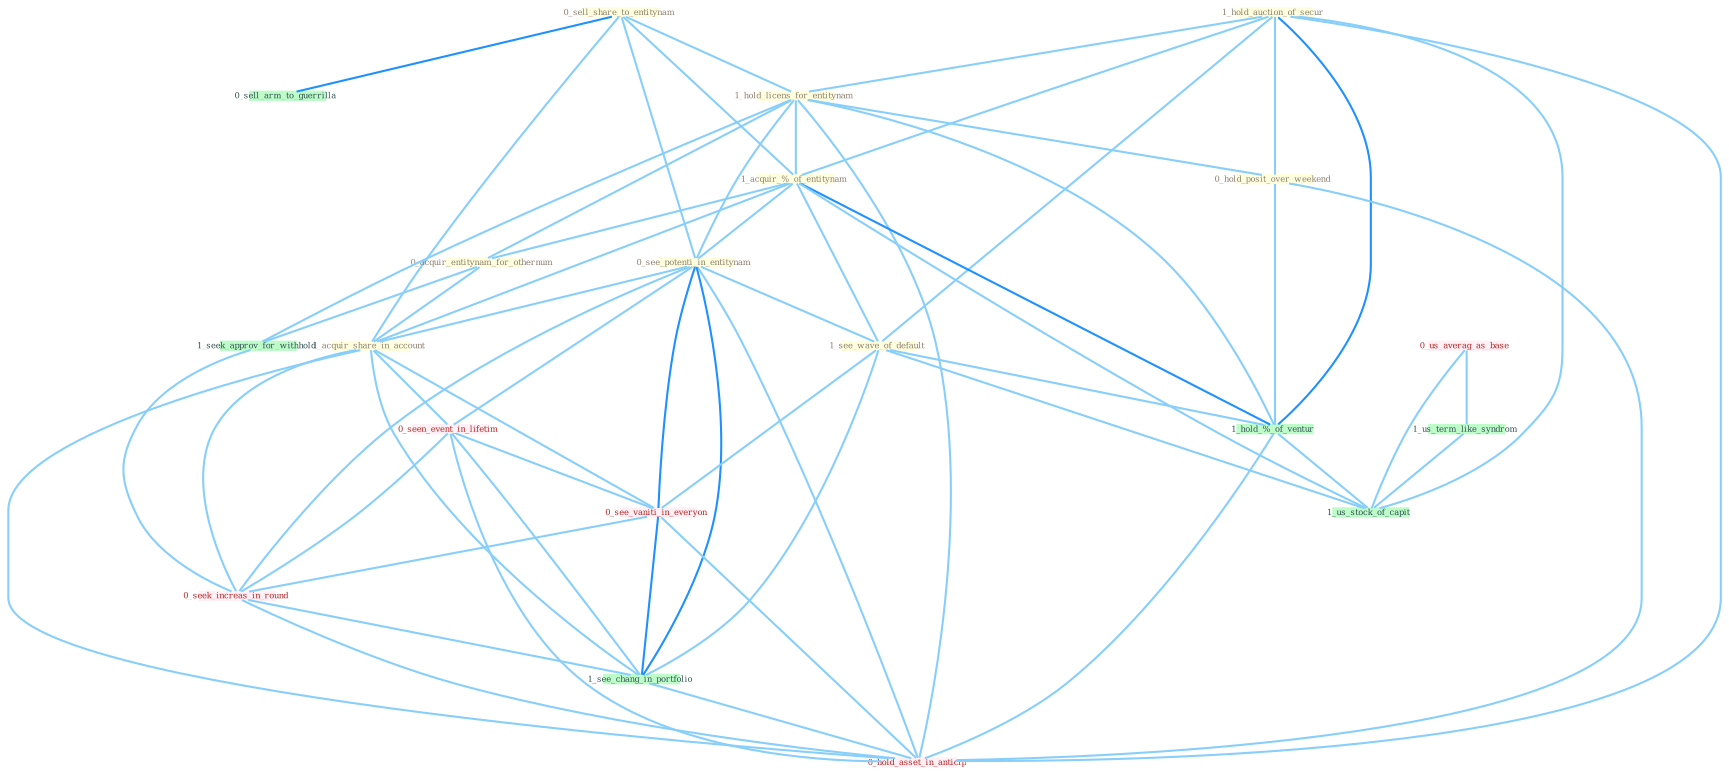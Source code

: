 Graph G{ 
    node
    [shape=polygon,style=filled,width=.5,height=.06,color="#BDFCC9",fixedsize=true,fontsize=4,
    fontcolor="#2f4f4f"];
    {node
    [color="#ffffe0", fontcolor="#8b7d6b"] "0_sell_share_to_entitynam " "1_hold_auction_of_secur " "1_hold_licens_for_entitynam " "1_acquir_%_of_entitynam " "0_see_potenti_in_entitynam " "1_see_wave_of_default " "0_acquir_entitynam_for_othernum " "0_hold_posit_over_weekend " "1_acquir_share_in_account "}
{node [color="#fff0f5", fontcolor="#b22222"] "0_seen_event_in_lifetim " "0_us_averag_as_base " "0_see_vaniti_in_everyon " "0_seek_increas_in_round " "0_hold_asset_in_anticip "}
edge [color="#B0E2FF"];

	"0_sell_share_to_entitynam " -- "1_hold_licens_for_entitynam " [w="1", color="#87cefa" ];
	"0_sell_share_to_entitynam " -- "1_acquir_%_of_entitynam " [w="1", color="#87cefa" ];
	"0_sell_share_to_entitynam " -- "0_see_potenti_in_entitynam " [w="1", color="#87cefa" ];
	"0_sell_share_to_entitynam " -- "1_acquir_share_in_account " [w="1", color="#87cefa" ];
	"0_sell_share_to_entitynam " -- "0_sell_arm_to_guerrilla " [w="2", color="#1e90ff" , len=0.8];
	"1_hold_auction_of_secur " -- "1_hold_licens_for_entitynam " [w="1", color="#87cefa" ];
	"1_hold_auction_of_secur " -- "1_acquir_%_of_entitynam " [w="1", color="#87cefa" ];
	"1_hold_auction_of_secur " -- "1_see_wave_of_default " [w="1", color="#87cefa" ];
	"1_hold_auction_of_secur " -- "0_hold_posit_over_weekend " [w="1", color="#87cefa" ];
	"1_hold_auction_of_secur " -- "1_hold_%_of_ventur " [w="2", color="#1e90ff" , len=0.8];
	"1_hold_auction_of_secur " -- "1_us_stock_of_capit " [w="1", color="#87cefa" ];
	"1_hold_auction_of_secur " -- "0_hold_asset_in_anticip " [w="1", color="#87cefa" ];
	"1_hold_licens_for_entitynam " -- "1_acquir_%_of_entitynam " [w="1", color="#87cefa" ];
	"1_hold_licens_for_entitynam " -- "0_see_potenti_in_entitynam " [w="1", color="#87cefa" ];
	"1_hold_licens_for_entitynam " -- "0_acquir_entitynam_for_othernum " [w="1", color="#87cefa" ];
	"1_hold_licens_for_entitynam " -- "0_hold_posit_over_weekend " [w="1", color="#87cefa" ];
	"1_hold_licens_for_entitynam " -- "1_seek_approv_for_withhold " [w="1", color="#87cefa" ];
	"1_hold_licens_for_entitynam " -- "1_hold_%_of_ventur " [w="1", color="#87cefa" ];
	"1_hold_licens_for_entitynam " -- "0_hold_asset_in_anticip " [w="1", color="#87cefa" ];
	"1_acquir_%_of_entitynam " -- "0_see_potenti_in_entitynam " [w="1", color="#87cefa" ];
	"1_acquir_%_of_entitynam " -- "1_see_wave_of_default " [w="1", color="#87cefa" ];
	"1_acquir_%_of_entitynam " -- "0_acquir_entitynam_for_othernum " [w="1", color="#87cefa" ];
	"1_acquir_%_of_entitynam " -- "1_acquir_share_in_account " [w="1", color="#87cefa" ];
	"1_acquir_%_of_entitynam " -- "1_hold_%_of_ventur " [w="2", color="#1e90ff" , len=0.8];
	"1_acquir_%_of_entitynam " -- "1_us_stock_of_capit " [w="1", color="#87cefa" ];
	"0_see_potenti_in_entitynam " -- "1_see_wave_of_default " [w="1", color="#87cefa" ];
	"0_see_potenti_in_entitynam " -- "1_acquir_share_in_account " [w="1", color="#87cefa" ];
	"0_see_potenti_in_entitynam " -- "0_seen_event_in_lifetim " [w="1", color="#87cefa" ];
	"0_see_potenti_in_entitynam " -- "0_see_vaniti_in_everyon " [w="2", color="#1e90ff" , len=0.8];
	"0_see_potenti_in_entitynam " -- "0_seek_increas_in_round " [w="1", color="#87cefa" ];
	"0_see_potenti_in_entitynam " -- "1_see_chang_in_portfolio " [w="2", color="#1e90ff" , len=0.8];
	"0_see_potenti_in_entitynam " -- "0_hold_asset_in_anticip " [w="1", color="#87cefa" ];
	"1_see_wave_of_default " -- "1_hold_%_of_ventur " [w="1", color="#87cefa" ];
	"1_see_wave_of_default " -- "0_see_vaniti_in_everyon " [w="1", color="#87cefa" ];
	"1_see_wave_of_default " -- "1_us_stock_of_capit " [w="1", color="#87cefa" ];
	"1_see_wave_of_default " -- "1_see_chang_in_portfolio " [w="1", color="#87cefa" ];
	"0_acquir_entitynam_for_othernum " -- "1_acquir_share_in_account " [w="1", color="#87cefa" ];
	"0_acquir_entitynam_for_othernum " -- "1_seek_approv_for_withhold " [w="1", color="#87cefa" ];
	"0_hold_posit_over_weekend " -- "1_hold_%_of_ventur " [w="1", color="#87cefa" ];
	"0_hold_posit_over_weekend " -- "0_hold_asset_in_anticip " [w="1", color="#87cefa" ];
	"1_acquir_share_in_account " -- "0_seen_event_in_lifetim " [w="1", color="#87cefa" ];
	"1_acquir_share_in_account " -- "0_see_vaniti_in_everyon " [w="1", color="#87cefa" ];
	"1_acquir_share_in_account " -- "0_seek_increas_in_round " [w="1", color="#87cefa" ];
	"1_acquir_share_in_account " -- "1_see_chang_in_portfolio " [w="1", color="#87cefa" ];
	"1_acquir_share_in_account " -- "0_hold_asset_in_anticip " [w="1", color="#87cefa" ];
	"0_seen_event_in_lifetim " -- "0_see_vaniti_in_everyon " [w="1", color="#87cefa" ];
	"0_seen_event_in_lifetim " -- "0_seek_increas_in_round " [w="1", color="#87cefa" ];
	"0_seen_event_in_lifetim " -- "1_see_chang_in_portfolio " [w="1", color="#87cefa" ];
	"0_seen_event_in_lifetim " -- "0_hold_asset_in_anticip " [w="1", color="#87cefa" ];
	"0_us_averag_as_base " -- "1_us_term_like_syndrom " [w="1", color="#87cefa" ];
	"0_us_averag_as_base " -- "1_us_stock_of_capit " [w="1", color="#87cefa" ];
	"1_us_term_like_syndrom " -- "1_us_stock_of_capit " [w="1", color="#87cefa" ];
	"1_seek_approv_for_withhold " -- "0_seek_increas_in_round " [w="1", color="#87cefa" ];
	"1_hold_%_of_ventur " -- "1_us_stock_of_capit " [w="1", color="#87cefa" ];
	"1_hold_%_of_ventur " -- "0_hold_asset_in_anticip " [w="1", color="#87cefa" ];
	"0_see_vaniti_in_everyon " -- "0_seek_increas_in_round " [w="1", color="#87cefa" ];
	"0_see_vaniti_in_everyon " -- "1_see_chang_in_portfolio " [w="2", color="#1e90ff" , len=0.8];
	"0_see_vaniti_in_everyon " -- "0_hold_asset_in_anticip " [w="1", color="#87cefa" ];
	"0_seek_increas_in_round " -- "1_see_chang_in_portfolio " [w="1", color="#87cefa" ];
	"0_seek_increas_in_round " -- "0_hold_asset_in_anticip " [w="1", color="#87cefa" ];
	"1_see_chang_in_portfolio " -- "0_hold_asset_in_anticip " [w="1", color="#87cefa" ];
}